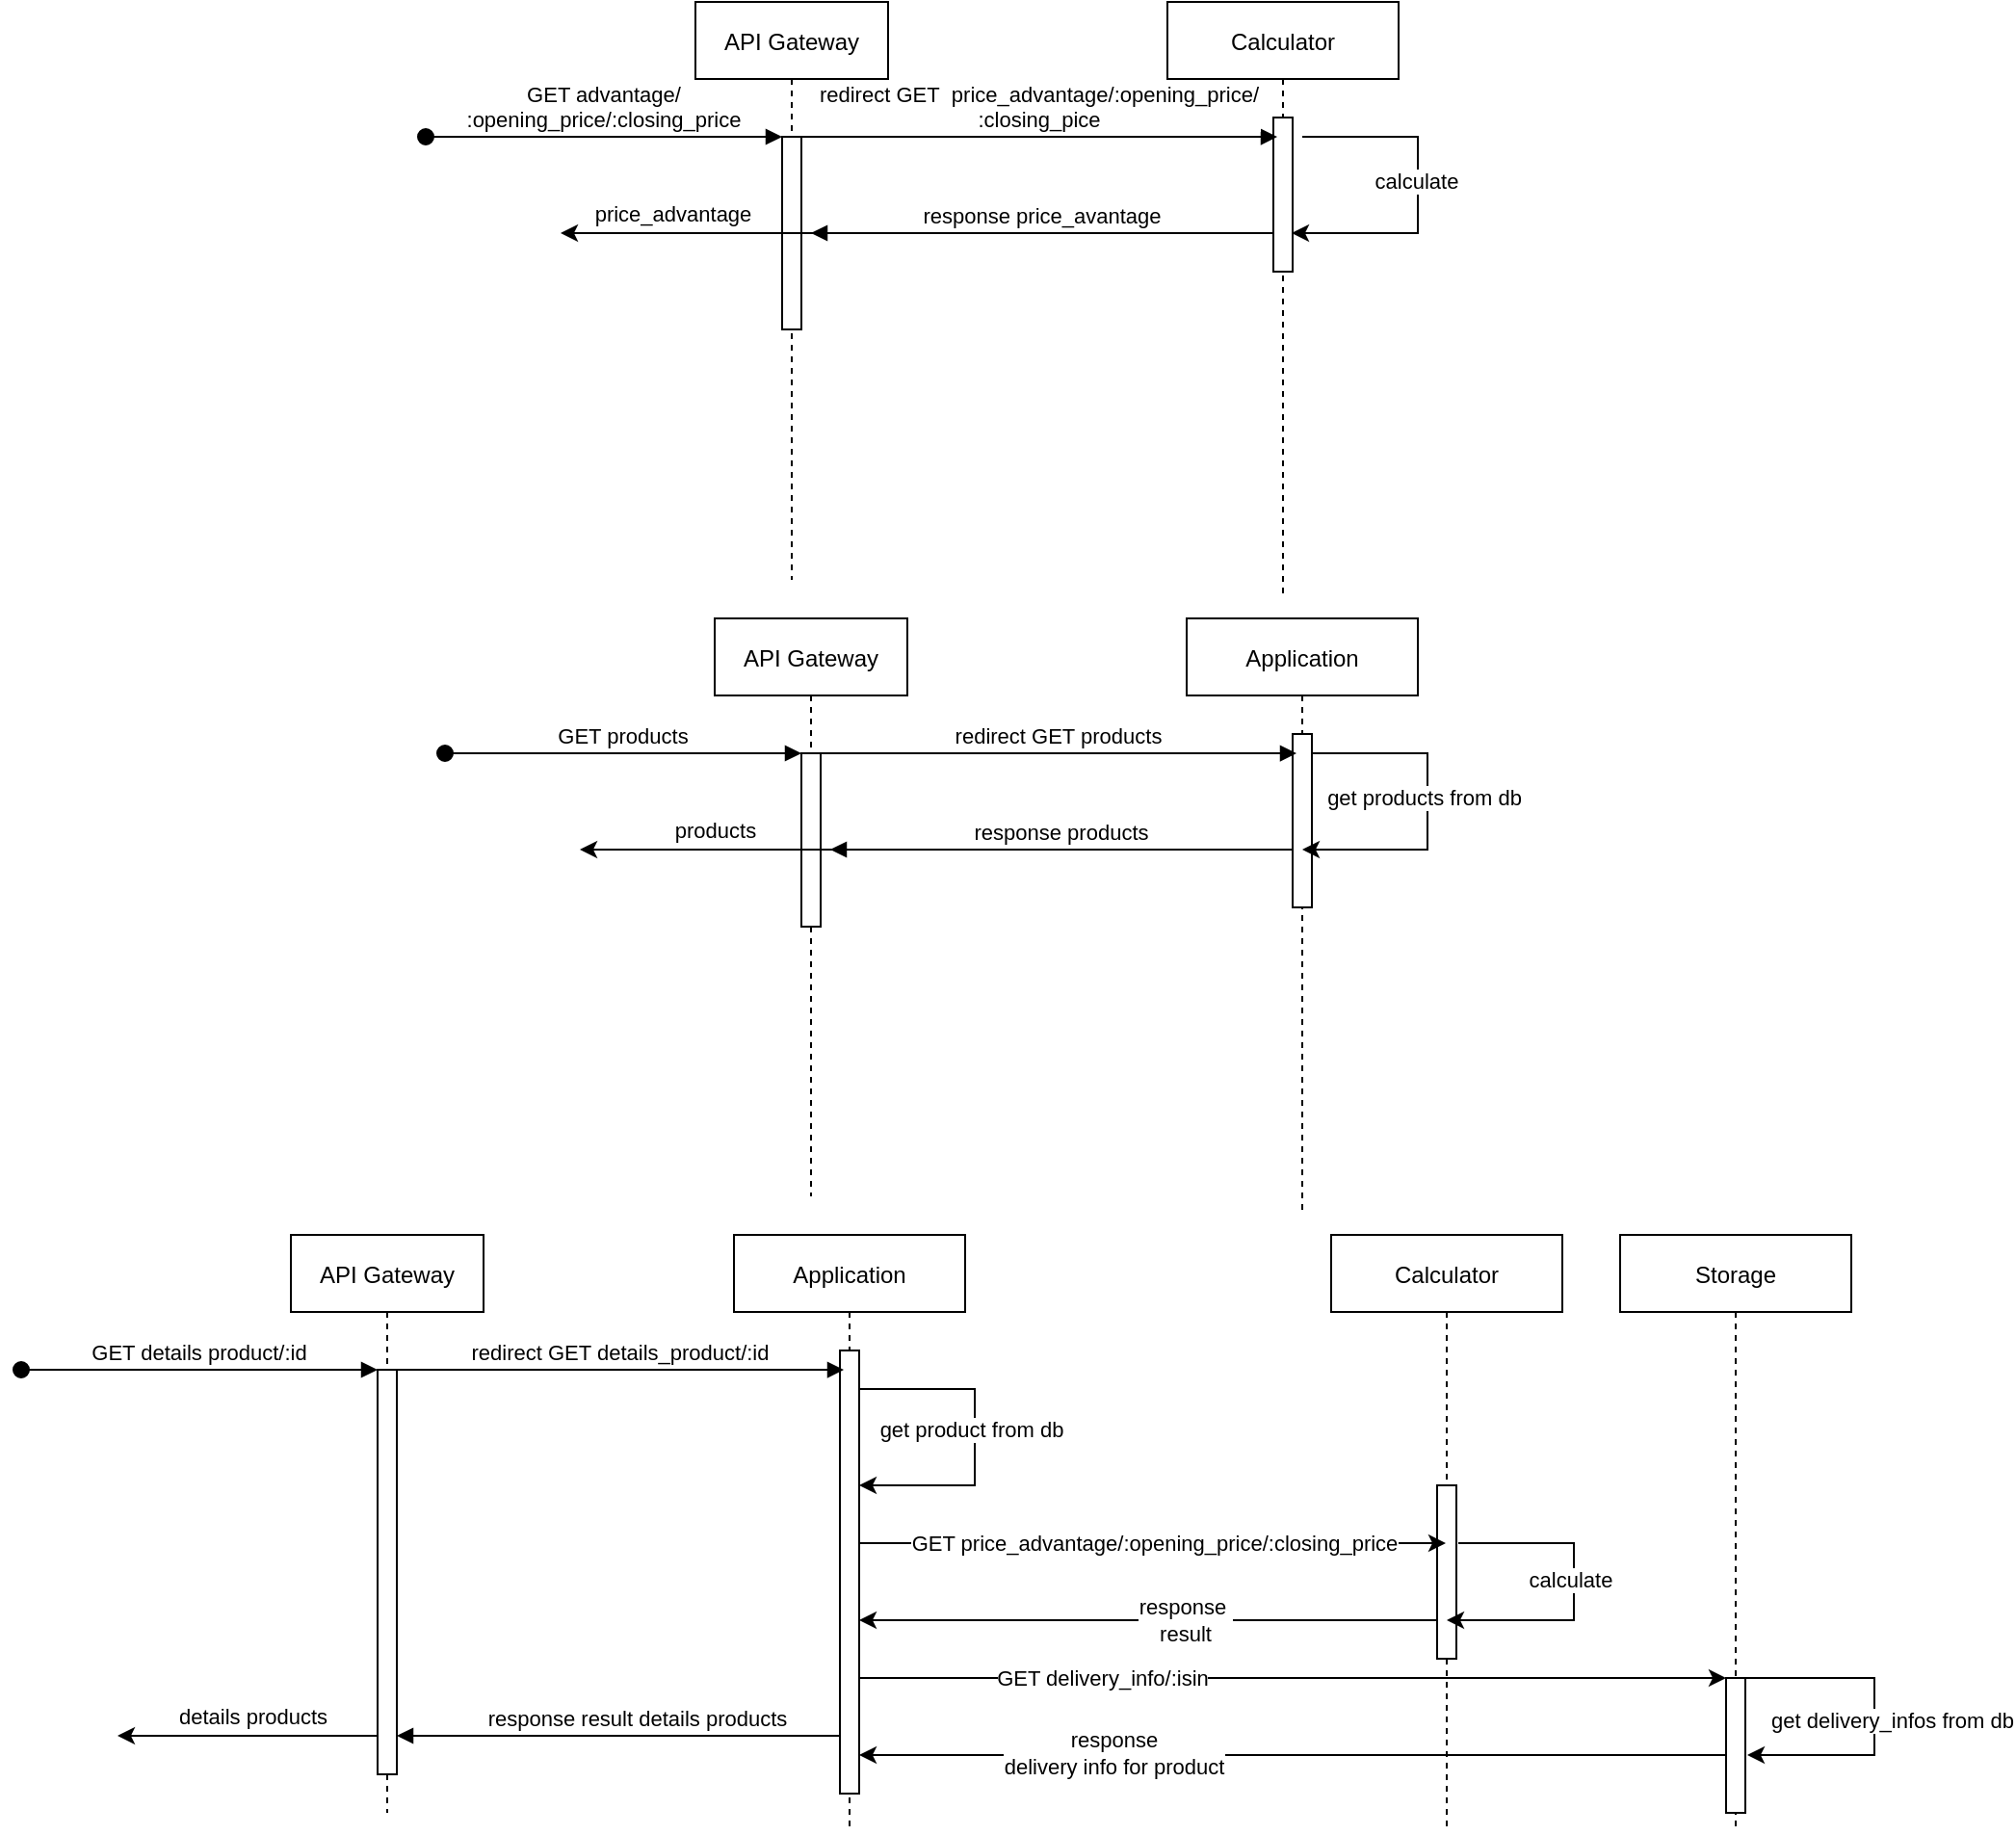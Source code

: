 <mxfile version="17.2.4" type="github">
  <diagram id="kgpKYQtTHZ0yAKxKKP6v" name="Page-1">
    <mxGraphModel dx="2263" dy="769" grid="1" gridSize="10" guides="1" tooltips="1" connect="1" arrows="1" fold="1" page="1" pageScale="1" pageWidth="850" pageHeight="1100" math="0" shadow="0">
      <root>
        <mxCell id="0" />
        <mxCell id="1" parent="0" />
        <mxCell id="3nuBFxr9cyL0pnOWT2aG-1" value="API Gateway" style="shape=umlLifeline;perimeter=lifelinePerimeter;container=1;collapsible=0;recursiveResize=0;rounded=0;shadow=0;strokeWidth=1;" parent="1" vertex="1">
          <mxGeometry x="60" y="120" width="100" height="300" as="geometry" />
        </mxCell>
        <mxCell id="3nuBFxr9cyL0pnOWT2aG-2" value="" style="points=[];perimeter=orthogonalPerimeter;rounded=0;shadow=0;strokeWidth=1;" parent="3nuBFxr9cyL0pnOWT2aG-1" vertex="1">
          <mxGeometry x="45" y="70" width="10" height="100" as="geometry" />
        </mxCell>
        <mxCell id="3nuBFxr9cyL0pnOWT2aG-3" value="GET advantage/&#xa;:opening_price/:closing_price" style="verticalAlign=bottom;startArrow=oval;endArrow=block;startSize=8;shadow=0;strokeWidth=1;" parent="3nuBFxr9cyL0pnOWT2aG-1" target="3nuBFxr9cyL0pnOWT2aG-2" edge="1">
          <mxGeometry relative="1" as="geometry">
            <mxPoint x="-140" y="70" as="sourcePoint" />
          </mxGeometry>
        </mxCell>
        <mxCell id="3nuBFxr9cyL0pnOWT2aG-5" value="Calculator" style="shape=umlLifeline;perimeter=lifelinePerimeter;container=1;collapsible=0;recursiveResize=0;rounded=0;shadow=0;strokeWidth=1;" parent="1" vertex="1">
          <mxGeometry x="305" y="120" width="120" height="310" as="geometry" />
        </mxCell>
        <mxCell id="3nuBFxr9cyL0pnOWT2aG-6" value="" style="points=[];perimeter=orthogonalPerimeter;rounded=0;shadow=0;strokeWidth=1;" parent="3nuBFxr9cyL0pnOWT2aG-5" vertex="1">
          <mxGeometry x="55" y="60" width="10" height="80" as="geometry" />
        </mxCell>
        <mxCell id="3b46oGLCq0hI-ZwgilXA-8" style="edgeStyle=orthogonalEdgeStyle;rounded=0;orthogonalLoop=1;jettySize=auto;html=1;" parent="3nuBFxr9cyL0pnOWT2aG-5" edge="1">
          <mxGeometry relative="1" as="geometry">
            <mxPoint x="64.5" y="120" as="targetPoint" />
            <mxPoint x="70" y="70" as="sourcePoint" />
            <Array as="points">
              <mxPoint x="130" y="70" />
              <mxPoint x="130" y="120" />
            </Array>
          </mxGeometry>
        </mxCell>
        <mxCell id="3b46oGLCq0hI-ZwgilXA-9" value="calculate" style="edgeLabel;html=1;align=center;verticalAlign=middle;resizable=0;points=[];" parent="3b46oGLCq0hI-ZwgilXA-8" vertex="1" connectable="0">
          <mxGeometry x="-0.054" y="-1" relative="1" as="geometry">
            <mxPoint as="offset" />
          </mxGeometry>
        </mxCell>
        <mxCell id="3nuBFxr9cyL0pnOWT2aG-8" value="redirect GET  price_advantage/:opening_price/&#xa;:closing_pice" style="verticalAlign=bottom;endArrow=block;shadow=0;strokeWidth=1;entryX=0.475;entryY=0.226;entryDx=0;entryDy=0;entryPerimeter=0;" parent="1" source="3nuBFxr9cyL0pnOWT2aG-2" target="3nuBFxr9cyL0pnOWT2aG-5" edge="1">
          <mxGeometry relative="1" as="geometry">
            <mxPoint x="275" y="230" as="sourcePoint" />
            <mxPoint x="350" y="190" as="targetPoint" />
          </mxGeometry>
        </mxCell>
        <mxCell id="3nuBFxr9cyL0pnOWT2aG-9" value="response price_avantage" style="verticalAlign=bottom;endArrow=block;entryX=1;entryY=0;shadow=0;strokeWidth=1;" parent="1" source="3nuBFxr9cyL0pnOWT2aG-6" edge="1">
          <mxGeometry relative="1" as="geometry">
            <mxPoint x="240" y="270" as="sourcePoint" />
            <mxPoint x="120" y="240" as="targetPoint" />
          </mxGeometry>
        </mxCell>
        <mxCell id="sUa9U9tkDO9fpFfTYeUt-8" value="API Gateway" style="shape=umlLifeline;perimeter=lifelinePerimeter;container=1;collapsible=0;recursiveResize=0;rounded=0;shadow=0;strokeWidth=1;" parent="1" vertex="1">
          <mxGeometry x="70" y="440" width="100" height="300" as="geometry" />
        </mxCell>
        <mxCell id="sUa9U9tkDO9fpFfTYeUt-9" value="" style="points=[];perimeter=orthogonalPerimeter;rounded=0;shadow=0;strokeWidth=1;" parent="sUa9U9tkDO9fpFfTYeUt-8" vertex="1">
          <mxGeometry x="45" y="70" width="10" height="90" as="geometry" />
        </mxCell>
        <mxCell id="sUa9U9tkDO9fpFfTYeUt-10" value="GET products" style="verticalAlign=bottom;startArrow=oval;endArrow=block;startSize=8;shadow=0;strokeWidth=1;" parent="sUa9U9tkDO9fpFfTYeUt-8" target="sUa9U9tkDO9fpFfTYeUt-9" edge="1">
          <mxGeometry relative="1" as="geometry">
            <mxPoint x="-140" y="70" as="sourcePoint" />
          </mxGeometry>
        </mxCell>
        <mxCell id="WRa-zTRhlwryWLY5bMMA-7" style="edgeStyle=orthogonalEdgeStyle;rounded=0;orthogonalLoop=1;jettySize=auto;html=1;" parent="sUa9U9tkDO9fpFfTYeUt-8" edge="1">
          <mxGeometry relative="1" as="geometry">
            <mxPoint x="-70" y="120" as="targetPoint" />
            <mxPoint x="65" y="120" as="sourcePoint" />
            <Array as="points">
              <mxPoint x="-10" y="120" />
            </Array>
          </mxGeometry>
        </mxCell>
        <mxCell id="WRa-zTRhlwryWLY5bMMA-8" value="products" style="edgeLabel;html=1;align=center;verticalAlign=middle;resizable=0;points=[];" parent="WRa-zTRhlwryWLY5bMMA-7" vertex="1" connectable="0">
          <mxGeometry x="0.244" y="1" relative="1" as="geometry">
            <mxPoint x="19" y="-11" as="offset" />
          </mxGeometry>
        </mxCell>
        <mxCell id="sUa9U9tkDO9fpFfTYeUt-12" value="Application" style="shape=umlLifeline;perimeter=lifelinePerimeter;container=1;collapsible=0;recursiveResize=0;rounded=0;shadow=0;strokeWidth=1;" parent="1" vertex="1">
          <mxGeometry x="315" y="440" width="120" height="310" as="geometry" />
        </mxCell>
        <mxCell id="sUa9U9tkDO9fpFfTYeUt-13" value="" style="points=[];perimeter=orthogonalPerimeter;rounded=0;shadow=0;strokeWidth=1;" parent="sUa9U9tkDO9fpFfTYeUt-12" vertex="1">
          <mxGeometry x="55" y="60" width="10" height="90" as="geometry" />
        </mxCell>
        <mxCell id="3b46oGLCq0hI-ZwgilXA-5" style="edgeStyle=orthogonalEdgeStyle;rounded=0;orthogonalLoop=1;jettySize=auto;html=1;" parent="sUa9U9tkDO9fpFfTYeUt-12" source="sUa9U9tkDO9fpFfTYeUt-13" target="sUa9U9tkDO9fpFfTYeUt-12" edge="1">
          <mxGeometry relative="1" as="geometry">
            <mxPoint x="125" y="140" as="targetPoint" />
            <Array as="points">
              <mxPoint x="125" y="70" />
              <mxPoint x="125" y="120" />
            </Array>
          </mxGeometry>
        </mxCell>
        <mxCell id="3b46oGLCq0hI-ZwgilXA-10" value="get products from db" style="edgeLabel;html=1;align=center;verticalAlign=middle;resizable=0;points=[];" parent="3b46oGLCq0hI-ZwgilXA-5" vertex="1" connectable="0">
          <mxGeometry x="-0.054" y="-2" relative="1" as="geometry">
            <mxPoint as="offset" />
          </mxGeometry>
        </mxCell>
        <mxCell id="sUa9U9tkDO9fpFfTYeUt-14" value="redirect GET products" style="verticalAlign=bottom;endArrow=block;shadow=0;strokeWidth=1;entryX=0.475;entryY=0.226;entryDx=0;entryDy=0;entryPerimeter=0;" parent="1" source="sUa9U9tkDO9fpFfTYeUt-9" target="sUa9U9tkDO9fpFfTYeUt-12" edge="1">
          <mxGeometry relative="1" as="geometry">
            <mxPoint x="285" y="550" as="sourcePoint" />
            <mxPoint x="360" y="510" as="targetPoint" />
          </mxGeometry>
        </mxCell>
        <mxCell id="sUa9U9tkDO9fpFfTYeUt-15" value="response products" style="verticalAlign=bottom;endArrow=block;entryX=1;entryY=0;shadow=0;strokeWidth=1;" parent="1" source="sUa9U9tkDO9fpFfTYeUt-13" edge="1">
          <mxGeometry relative="1" as="geometry">
            <mxPoint x="250" y="590" as="sourcePoint" />
            <mxPoint as="offset" />
            <mxPoint x="130" y="560" as="targetPoint" />
          </mxGeometry>
        </mxCell>
        <mxCell id="sUa9U9tkDO9fpFfTYeUt-31" value="API Gateway" style="shape=umlLifeline;perimeter=lifelinePerimeter;container=1;collapsible=0;recursiveResize=0;rounded=0;shadow=0;strokeWidth=1;" parent="1" vertex="1">
          <mxGeometry x="-150" y="760" width="100" height="300" as="geometry" />
        </mxCell>
        <mxCell id="sUa9U9tkDO9fpFfTYeUt-32" value="" style="points=[];perimeter=orthogonalPerimeter;rounded=0;shadow=0;strokeWidth=1;" parent="sUa9U9tkDO9fpFfTYeUt-31" vertex="1">
          <mxGeometry x="45" y="70" width="10" height="210" as="geometry" />
        </mxCell>
        <mxCell id="sUa9U9tkDO9fpFfTYeUt-33" value="GET details product/:id" style="verticalAlign=bottom;startArrow=oval;endArrow=block;startSize=8;shadow=0;strokeWidth=1;" parent="sUa9U9tkDO9fpFfTYeUt-31" target="sUa9U9tkDO9fpFfTYeUt-32" edge="1">
          <mxGeometry relative="1" as="geometry">
            <mxPoint x="-140" y="70" as="sourcePoint" />
          </mxGeometry>
        </mxCell>
        <mxCell id="sUa9U9tkDO9fpFfTYeUt-35" value="Application" style="shape=umlLifeline;perimeter=lifelinePerimeter;container=1;collapsible=0;recursiveResize=0;rounded=0;shadow=0;strokeWidth=1;" parent="1" vertex="1">
          <mxGeometry x="80" y="760" width="120" height="310" as="geometry" />
        </mxCell>
        <mxCell id="sUa9U9tkDO9fpFfTYeUt-36" value="" style="points=[];perimeter=orthogonalPerimeter;rounded=0;shadow=0;strokeWidth=1;" parent="sUa9U9tkDO9fpFfTYeUt-35" vertex="1">
          <mxGeometry x="55" y="60" width="10" height="230" as="geometry" />
        </mxCell>
        <mxCell id="3b46oGLCq0hI-ZwgilXA-17" style="edgeStyle=orthogonalEdgeStyle;rounded=0;orthogonalLoop=1;jettySize=auto;html=1;" parent="sUa9U9tkDO9fpFfTYeUt-35" edge="1">
          <mxGeometry relative="1" as="geometry">
            <mxPoint x="65" y="130" as="targetPoint" />
            <mxPoint x="65" y="80" as="sourcePoint" />
            <Array as="points">
              <mxPoint x="125" y="80" />
              <mxPoint x="125" y="130" />
            </Array>
          </mxGeometry>
        </mxCell>
        <mxCell id="3b46oGLCq0hI-ZwgilXA-18" value="get product from db" style="edgeLabel;html=1;align=center;verticalAlign=middle;resizable=0;points=[];" parent="3b46oGLCq0hI-ZwgilXA-17" vertex="1" connectable="0">
          <mxGeometry x="-0.054" y="-2" relative="1" as="geometry">
            <mxPoint as="offset" />
          </mxGeometry>
        </mxCell>
        <mxCell id="sUa9U9tkDO9fpFfTYeUt-37" value="redirect GET details_product/:id" style="verticalAlign=bottom;endArrow=block;shadow=0;strokeWidth=1;entryX=0.475;entryY=0.226;entryDx=0;entryDy=0;entryPerimeter=0;" parent="1" source="sUa9U9tkDO9fpFfTYeUt-32" target="sUa9U9tkDO9fpFfTYeUt-35" edge="1">
          <mxGeometry relative="1" as="geometry">
            <mxPoint x="125" y="870" as="sourcePoint" />
            <mxPoint x="200" y="830" as="targetPoint" />
          </mxGeometry>
        </mxCell>
        <mxCell id="sUa9U9tkDO9fpFfTYeUt-38" value="response result details products" style="verticalAlign=bottom;endArrow=block;shadow=0;strokeWidth=1;" parent="1" source="sUa9U9tkDO9fpFfTYeUt-36" target="sUa9U9tkDO9fpFfTYeUt-32" edge="1">
          <mxGeometry x="-0.087" relative="1" as="geometry">
            <mxPoint x="90" y="910" as="sourcePoint" />
            <mxPoint as="offset" />
            <mxPoint x="-90" y="880" as="targetPoint" />
            <Array as="points">
              <mxPoint x="130" y="1020" />
              <mxPoint x="20" y="1020" />
            </Array>
          </mxGeometry>
        </mxCell>
        <mxCell id="sUa9U9tkDO9fpFfTYeUt-40" value="Calculator" style="shape=umlLifeline;perimeter=lifelinePerimeter;container=1;collapsible=0;recursiveResize=0;rounded=0;shadow=0;strokeWidth=1;" parent="1" vertex="1">
          <mxGeometry x="390" y="760" width="120" height="310" as="geometry" />
        </mxCell>
        <mxCell id="sUa9U9tkDO9fpFfTYeUt-41" value="" style="points=[];perimeter=orthogonalPerimeter;rounded=0;shadow=0;strokeWidth=1;" parent="sUa9U9tkDO9fpFfTYeUt-40" vertex="1">
          <mxGeometry x="55" y="130" width="10" height="90" as="geometry" />
        </mxCell>
        <mxCell id="sUa9U9tkDO9fpFfTYeUt-42" value="Storage" style="shape=umlLifeline;perimeter=lifelinePerimeter;container=1;collapsible=0;recursiveResize=0;rounded=0;shadow=0;strokeWidth=1;" parent="1" vertex="1">
          <mxGeometry x="540" y="760" width="120" height="310" as="geometry" />
        </mxCell>
        <mxCell id="sUa9U9tkDO9fpFfTYeUt-43" value="" style="points=[];perimeter=orthogonalPerimeter;rounded=0;shadow=0;strokeWidth=1;" parent="sUa9U9tkDO9fpFfTYeUt-42" vertex="1">
          <mxGeometry x="55" y="230" width="10" height="70" as="geometry" />
        </mxCell>
        <mxCell id="3b46oGLCq0hI-ZwgilXA-15" style="edgeStyle=orthogonalEdgeStyle;rounded=0;orthogonalLoop=1;jettySize=auto;html=1;exitX=0.1;exitY=0;exitDx=0;exitDy=0;exitPerimeter=0;" parent="sUa9U9tkDO9fpFfTYeUt-42" source="sUa9U9tkDO9fpFfTYeUt-43" edge="1">
          <mxGeometry relative="1" as="geometry">
            <mxPoint x="66" y="270" as="targetPoint" />
            <mxPoint x="71" y="230" as="sourcePoint" />
            <Array as="points">
              <mxPoint x="132" y="230" />
              <mxPoint x="132" y="270" />
            </Array>
          </mxGeometry>
        </mxCell>
        <mxCell id="3b46oGLCq0hI-ZwgilXA-16" value="get delivery_infos from db" style="edgeLabel;html=1;align=center;verticalAlign=middle;resizable=0;points=[];" parent="3b46oGLCq0hI-ZwgilXA-15" vertex="1" connectable="0">
          <mxGeometry x="-0.054" y="-2" relative="1" as="geometry">
            <mxPoint x="11" y="12" as="offset" />
          </mxGeometry>
        </mxCell>
        <mxCell id="sUa9U9tkDO9fpFfTYeUt-44" value="GET price_advantage/:opening_price/:closing_price" style="edgeStyle=orthogonalEdgeStyle;rounded=0;orthogonalLoop=1;jettySize=auto;html=1;" parent="1" source="sUa9U9tkDO9fpFfTYeUt-36" target="sUa9U9tkDO9fpFfTYeUt-40" edge="1">
          <mxGeometry relative="1" as="geometry">
            <Array as="points">
              <mxPoint x="290" y="920" />
              <mxPoint x="290" y="920" />
            </Array>
          </mxGeometry>
        </mxCell>
        <mxCell id="sUa9U9tkDO9fpFfTYeUt-45" style="edgeStyle=orthogonalEdgeStyle;rounded=0;orthogonalLoop=1;jettySize=auto;html=1;" parent="1" source="sUa9U9tkDO9fpFfTYeUt-41" target="sUa9U9tkDO9fpFfTYeUt-36" edge="1">
          <mxGeometry relative="1" as="geometry">
            <Array as="points">
              <mxPoint x="250" y="960" />
              <mxPoint x="250" y="960" />
            </Array>
          </mxGeometry>
        </mxCell>
        <mxCell id="sUa9U9tkDO9fpFfTYeUt-46" value="response&amp;nbsp;&lt;br&gt;result" style="edgeLabel;html=1;align=center;verticalAlign=middle;resizable=0;points=[];" parent="sUa9U9tkDO9fpFfTYeUt-45" vertex="1" connectable="0">
          <mxGeometry x="-0.123" relative="1" as="geometry">
            <mxPoint as="offset" />
          </mxGeometry>
        </mxCell>
        <mxCell id="sUa9U9tkDO9fpFfTYeUt-48" style="edgeStyle=orthogonalEdgeStyle;rounded=0;orthogonalLoop=1;jettySize=auto;html=1;" parent="1" source="sUa9U9tkDO9fpFfTYeUt-36" target="sUa9U9tkDO9fpFfTYeUt-43" edge="1">
          <mxGeometry relative="1" as="geometry">
            <Array as="points">
              <mxPoint x="600" y="990" />
            </Array>
          </mxGeometry>
        </mxCell>
        <mxCell id="sUa9U9tkDO9fpFfTYeUt-50" value="GET delivery_info/:isin" style="edgeLabel;html=1;align=center;verticalAlign=middle;resizable=0;points=[];" parent="sUa9U9tkDO9fpFfTYeUt-48" vertex="1" connectable="0">
          <mxGeometry x="-0.327" y="-1" relative="1" as="geometry">
            <mxPoint x="-26" y="-1" as="offset" />
          </mxGeometry>
        </mxCell>
        <mxCell id="sUa9U9tkDO9fpFfTYeUt-49" style="edgeStyle=orthogonalEdgeStyle;rounded=0;orthogonalLoop=1;jettySize=auto;html=1;" parent="1" source="sUa9U9tkDO9fpFfTYeUt-43" target="sUa9U9tkDO9fpFfTYeUt-36" edge="1">
          <mxGeometry relative="1" as="geometry">
            <Array as="points">
              <mxPoint x="370" y="1030" />
              <mxPoint x="370" y="1030" />
            </Array>
          </mxGeometry>
        </mxCell>
        <mxCell id="sUa9U9tkDO9fpFfTYeUt-51" value="response &lt;br&gt;delivery info for product" style="edgeLabel;html=1;align=center;verticalAlign=middle;resizable=0;points=[];" parent="sUa9U9tkDO9fpFfTYeUt-49" vertex="1" connectable="0">
          <mxGeometry x="0.238" y="-1" relative="1" as="geometry">
            <mxPoint x="-40" as="offset" />
          </mxGeometry>
        </mxCell>
        <mxCell id="3b46oGLCq0hI-ZwgilXA-26" style="edgeStyle=orthogonalEdgeStyle;rounded=0;orthogonalLoop=1;jettySize=auto;html=1;" parent="1" edge="1">
          <mxGeometry relative="1" as="geometry">
            <mxPoint x="450" y="960" as="targetPoint" />
            <mxPoint x="456" y="920" as="sourcePoint" />
            <Array as="points">
              <mxPoint x="456" y="920" />
              <mxPoint x="516" y="920" />
              <mxPoint x="516" y="960" />
            </Array>
          </mxGeometry>
        </mxCell>
        <mxCell id="3b46oGLCq0hI-ZwgilXA-27" value="calculate" style="edgeLabel;html=1;align=center;verticalAlign=middle;resizable=0;points=[];" parent="3b46oGLCq0hI-ZwgilXA-26" vertex="1" connectable="0">
          <mxGeometry x="-0.054" y="-2" relative="1" as="geometry">
            <mxPoint as="offset" />
          </mxGeometry>
        </mxCell>
        <mxCell id="WRa-zTRhlwryWLY5bMMA-3" style="edgeStyle=orthogonalEdgeStyle;rounded=0;orthogonalLoop=1;jettySize=auto;html=1;" parent="1" source="sUa9U9tkDO9fpFfTYeUt-32" edge="1">
          <mxGeometry relative="1" as="geometry">
            <mxPoint x="-240" y="1020" as="targetPoint" />
            <Array as="points">
              <mxPoint x="-180" y="1020" />
            </Array>
          </mxGeometry>
        </mxCell>
        <mxCell id="WRa-zTRhlwryWLY5bMMA-4" value="details products" style="edgeLabel;html=1;align=center;verticalAlign=middle;resizable=0;points=[];" parent="WRa-zTRhlwryWLY5bMMA-3" vertex="1" connectable="0">
          <mxGeometry x="0.244" y="1" relative="1" as="geometry">
            <mxPoint x="19" y="-11" as="offset" />
          </mxGeometry>
        </mxCell>
        <mxCell id="WRa-zTRhlwryWLY5bMMA-9" style="edgeStyle=orthogonalEdgeStyle;rounded=0;orthogonalLoop=1;jettySize=auto;html=1;" parent="1" edge="1">
          <mxGeometry relative="1" as="geometry">
            <mxPoint x="-10" y="240" as="targetPoint" />
            <mxPoint x="145" y="240" as="sourcePoint" />
            <Array as="points">
              <mxPoint x="70" y="240" />
            </Array>
          </mxGeometry>
        </mxCell>
        <mxCell id="WRa-zTRhlwryWLY5bMMA-10" value="price_advantage" style="edgeLabel;html=1;align=center;verticalAlign=middle;resizable=0;points=[];" parent="WRa-zTRhlwryWLY5bMMA-9" vertex="1" connectable="0">
          <mxGeometry x="0.244" y="1" relative="1" as="geometry">
            <mxPoint x="-1" y="-11" as="offset" />
          </mxGeometry>
        </mxCell>
      </root>
    </mxGraphModel>
  </diagram>
</mxfile>
